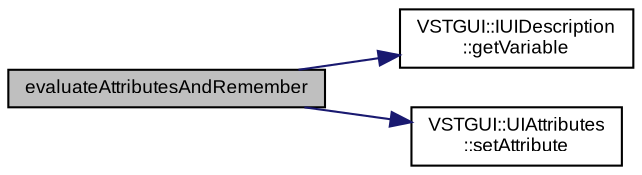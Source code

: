 digraph "evaluateAttributesAndRemember"
{
  bgcolor="transparent";
  edge [fontname="Arial",fontsize="9",labelfontname="Arial",labelfontsize="9"];
  node [fontname="Arial",fontsize="9",shape=record];
  rankdir="LR";
  Node1 [label="evaluateAttributesAndRemember",height=0.2,width=0.4,color="black", fillcolor="grey75", style="filled" fontcolor="black"];
  Node1 -> Node2 [color="midnightblue",fontsize="9",style="solid",fontname="Arial"];
  Node2 [label="VSTGUI::IUIDescription\l::getVariable",height=0.2,width=0.4,color="black",URL="$class_v_s_t_g_u_i_1_1_i_u_i_description.html#a7a2b19358c2e79b79c065087391307a5"];
  Node1 -> Node3 [color="midnightblue",fontsize="9",style="solid",fontname="Arial"];
  Node3 [label="VSTGUI::UIAttributes\l::setAttribute",height=0.2,width=0.4,color="black",URL="$class_v_s_t_g_u_i_1_1_u_i_attributes.html#a6080c68ac82148bc668e9218b1d39854"];
}

